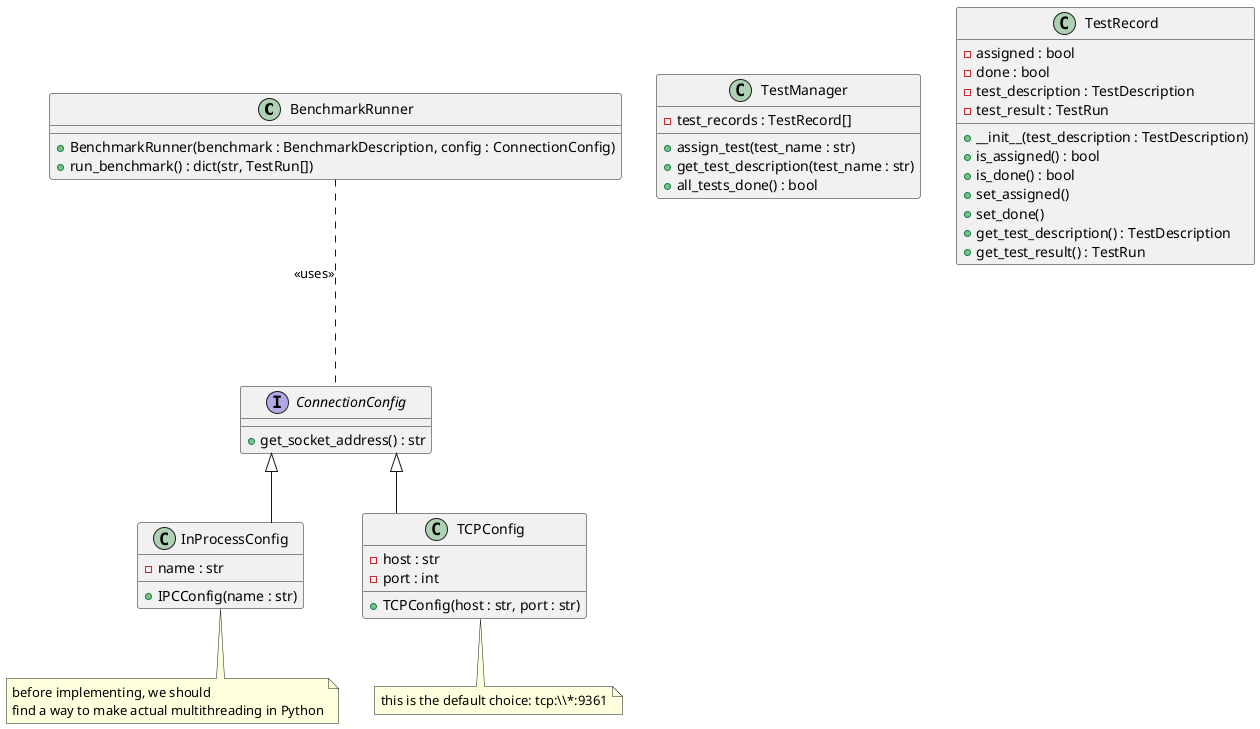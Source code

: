 @startuml

skinparam linetype ortho

class BenchmarkRunner {
    + BenchmarkRunner(benchmark : BenchmarkDescription, config : ConnectionConfig)
    + run_benchmark() : dict(str, TestRun[])
}

class TestManager {
    - test_records : TestRecord[]
    + assign_test(test_name : str)
    + get_test_description(test_name : str)
    + all_tests_done() : bool
}

class TestRecord {
    - assigned : bool
    - done : bool
    - test_description : TestDescription
    - test_result : TestRun

    + __init__(test_description : TestDescription)
    + is_assigned() : bool
    + is_done() : bool
    + set_assigned()
    + set_done()
    + get_test_description() : TestDescription
    + get_test_result() : TestRun
}

interface ConnectionConfig {
    + get_socket_address() : str
}

class InProcessConfig {
    - name : str
    + IPCConfig(name : str)
}
note bottom of InProcessConfig : before implementing, we should \nfind a way to make actual multithreading in Python

class TCPConfig {
    - host : str
    - port : int
    + TCPConfig(host : str, port : str)
}
note bottom of TCPConfig : this is the default choice: tcp:\\\\*:9361

ConnectionConfig -u.. BenchmarkRunner : <<uses>>
InProcessConfig -u-|> ConnectionConfig
TCPConfig -u-|> ConnectionConfig


@enduml